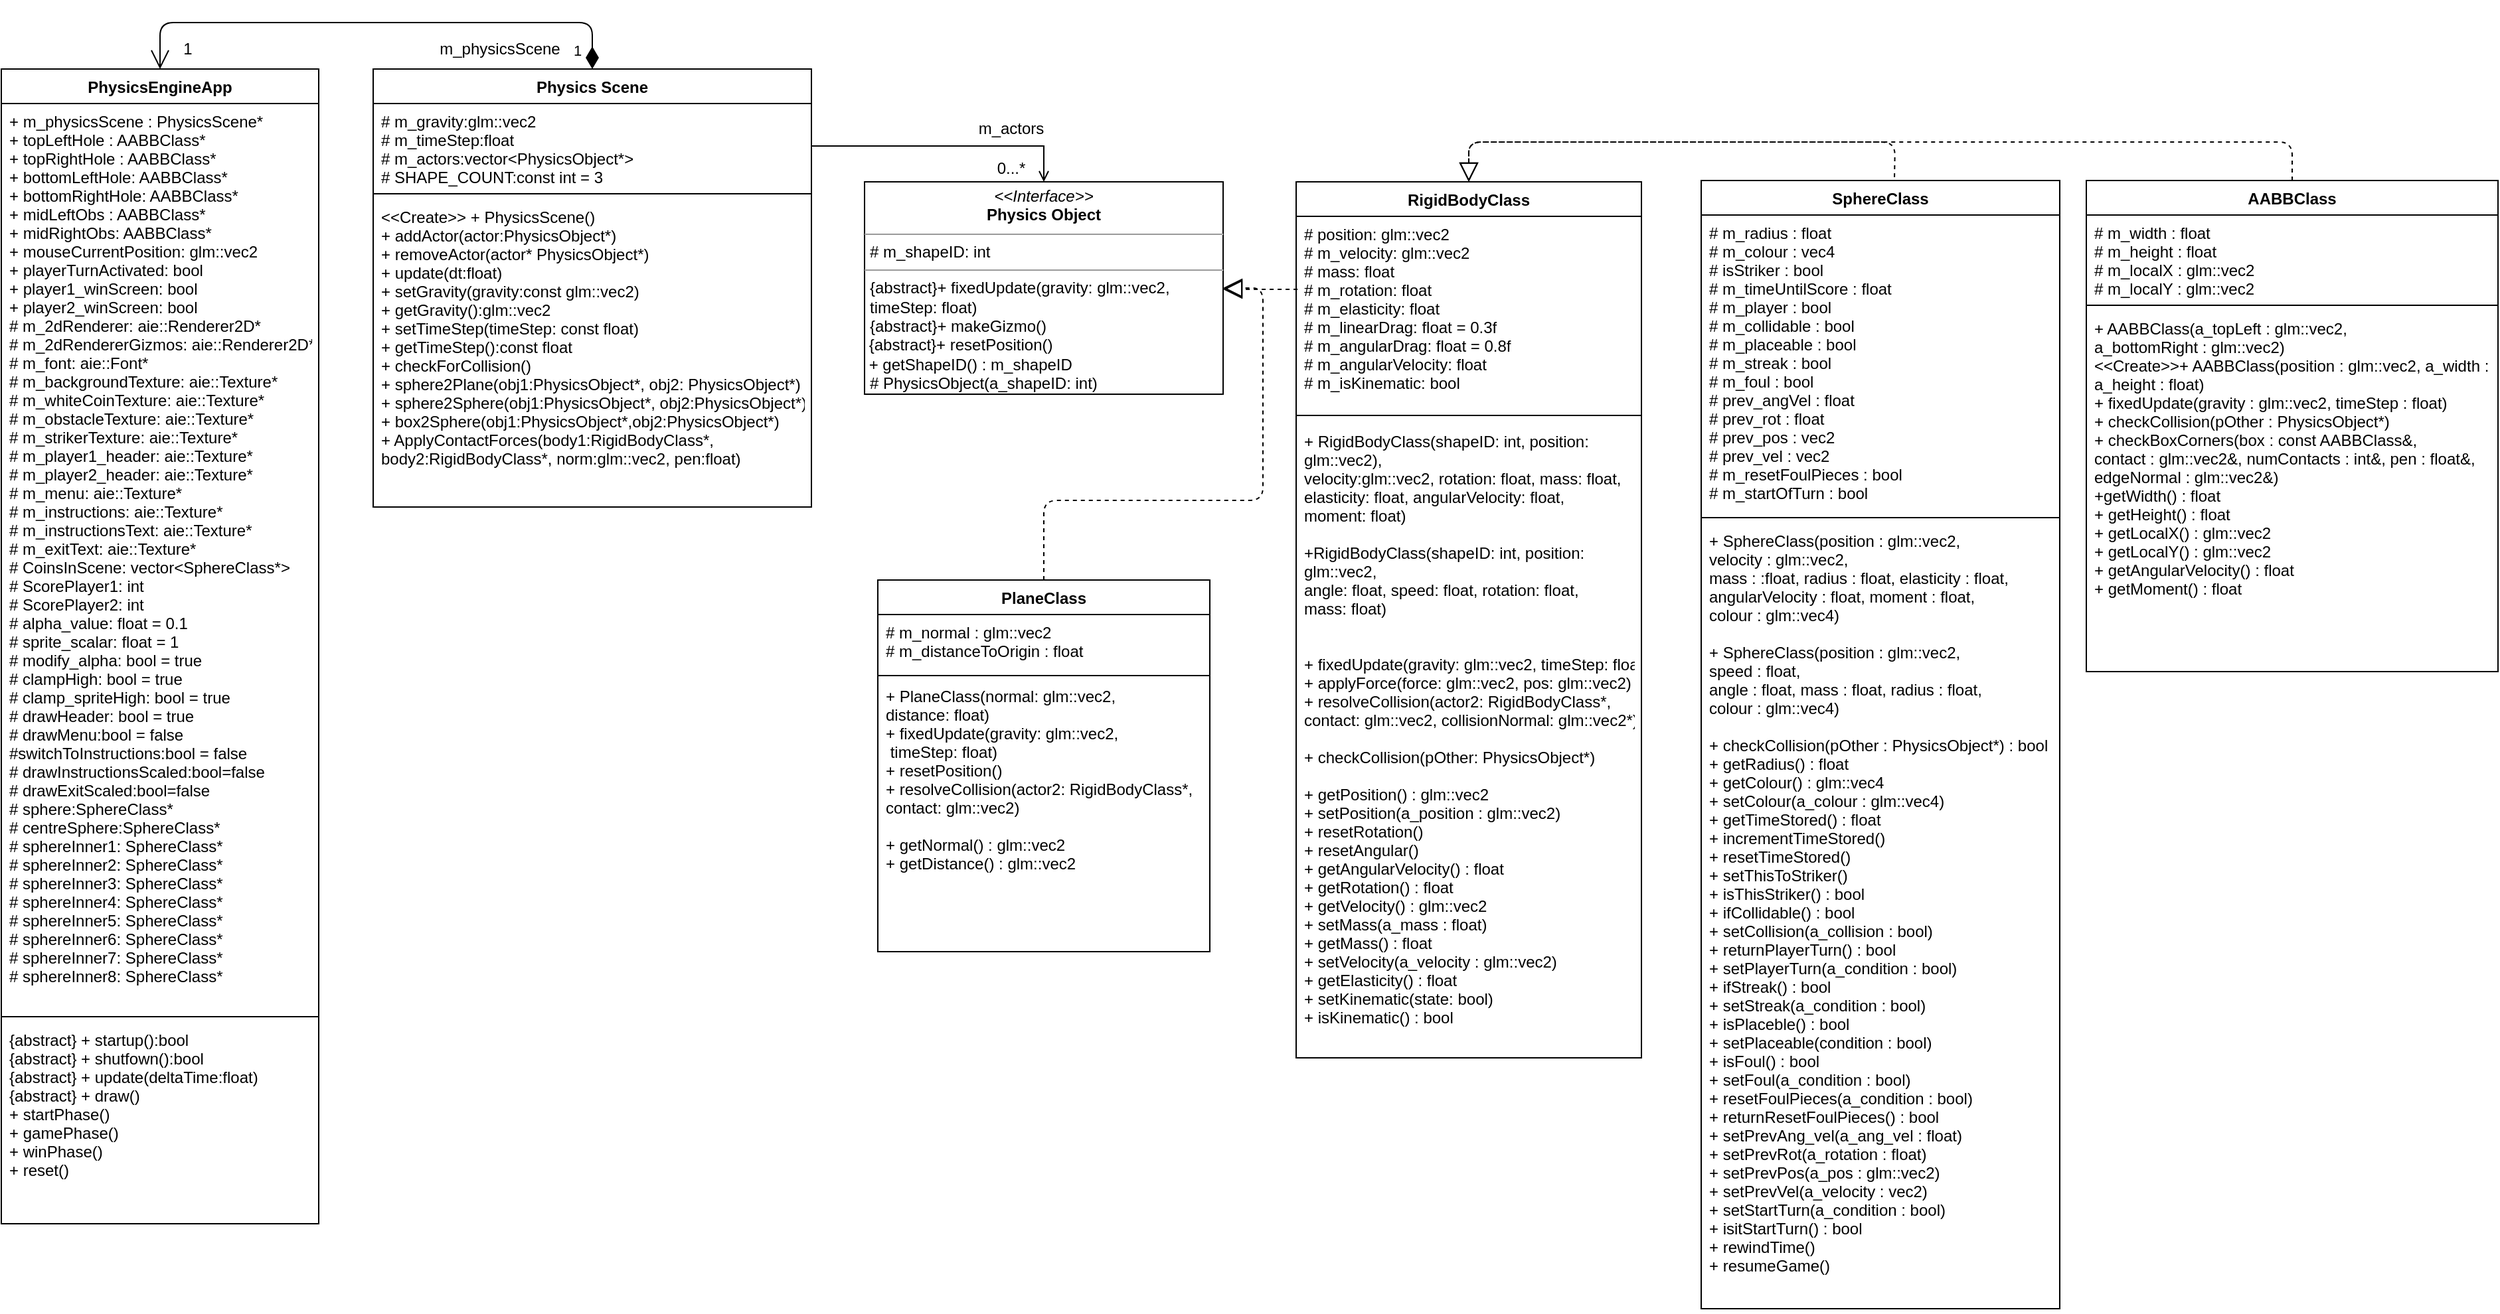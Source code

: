 <mxfile version="12.8.6" type="device"><diagram id="C5RBs43oDa-KdzZeNtuy" name="Page-1"><mxGraphModel dx="2836" dy="715" grid="1" gridSize="10" guides="1" tooltips="1" connect="1" arrows="1" fold="1" page="1" pageScale="1" pageWidth="827" pageHeight="1169" math="0" shadow="0"><root><mxCell id="WIyWlLk6GJQsqaUBKTNV-0"/><mxCell id="WIyWlLk6GJQsqaUBKTNV-1" parent="WIyWlLk6GJQsqaUBKTNV-0"/><mxCell id="z4jTuhhkNs22WmP0ODhC-8" value="&lt;p style=&quot;margin: 0px ; margin-top: 4px ; text-align: center&quot;&gt;&lt;i&gt;&amp;lt;&amp;lt;Interface&amp;gt;&amp;gt;&lt;/i&gt;&lt;br&gt;&lt;b&gt;Physics Object&lt;/b&gt;&lt;/p&gt;&lt;hr size=&quot;1&quot;&gt;&lt;p style=&quot;margin: 0px ; margin-left: 4px&quot;&gt;# m_shapeID: int&lt;br&gt;&lt;/p&gt;&lt;hr size=&quot;1&quot;&gt;&lt;p style=&quot;margin: 0px ; margin-left: 4px&quot;&gt;{abstract}+ fixedUpdate(gravity: glm::vec2,&amp;nbsp;&lt;/p&gt;&lt;p style=&quot;margin: 0px ; margin-left: 4px&quot;&gt;timeStep: float)&lt;br&gt;{abstract}+ makeGizmo()&lt;/p&gt;&amp;nbsp;{abstract}&lt;span&gt;+ resetPosition()&lt;/span&gt;&lt;br&gt;&lt;span&gt;&amp;nbsp;+ getShapeID() : m_shapeID&lt;/span&gt;&lt;br&gt;&lt;p style=&quot;margin: 0px ; margin-left: 4px&quot;&gt;# PhysicsObject(a_shapeID: int)&lt;/p&gt;" style="verticalAlign=top;align=left;overflow=fill;fontSize=12;fontFamily=Helvetica;html=1;" parent="WIyWlLk6GJQsqaUBKTNV-1" vertex="1"><mxGeometry x="-630" y="320" width="270" height="160" as="geometry"/></mxCell><mxCell id="z4jTuhhkNs22WmP0ODhC-9" value="PlaneClass" style="swimlane;fontStyle=1;align=center;verticalAlign=top;childLayout=stackLayout;horizontal=1;startSize=26;horizontalStack=0;resizeParent=1;resizeParentMax=0;resizeLast=0;collapsible=1;marginBottom=0;" parent="WIyWlLk6GJQsqaUBKTNV-1" vertex="1"><mxGeometry x="-620" y="620" width="250" height="280" as="geometry"/></mxCell><mxCell id="z4jTuhhkNs22WmP0ODhC-12" value="# m_normal : glm::vec2&#10;# m_distanceToOrigin : float" style="text;strokeColor=none;fillColor=none;align=left;verticalAlign=top;spacingLeft=4;spacingRight=4;overflow=hidden;rotatable=0;points=[[0,0.5],[1,0.5]];portConstraint=eastwest;" parent="z4jTuhhkNs22WmP0ODhC-9" vertex="1"><mxGeometry y="26" width="250" height="44" as="geometry"/></mxCell><mxCell id="z4jTuhhkNs22WmP0ODhC-11" value="" style="line;strokeWidth=1;fillColor=none;align=left;verticalAlign=middle;spacingTop=-1;spacingLeft=3;spacingRight=3;rotatable=0;labelPosition=right;points=[];portConstraint=eastwest;" parent="z4jTuhhkNs22WmP0ODhC-9" vertex="1"><mxGeometry y="70" width="250" height="4" as="geometry"/></mxCell><mxCell id="z4jTuhhkNs22WmP0ODhC-27" value="+ PlaneClass(normal: glm::vec2, &#10;distance: float)&#10;+ fixedUpdate(gravity: glm::vec2,&#10; timeStep: float)&#10;+ resetPosition()&#10;+ resolveCollision(actor2: RigidBodyClass*,&#10;contact: glm::vec2)&#10;&#10;+ getNormal() : glm::vec2&#10;+ getDistance() : glm::vec2&#10;" style="text;strokeColor=none;fillColor=none;align=left;verticalAlign=top;spacingLeft=4;spacingRight=4;overflow=hidden;rotatable=0;points=[[0,0.5],[1,0.5]];portConstraint=eastwest;" parent="z4jTuhhkNs22WmP0ODhC-9" vertex="1"><mxGeometry y="74" width="250" height="206" as="geometry"/></mxCell><mxCell id="z4jTuhhkNs22WmP0ODhC-17" value="RigidBodyClass" style="swimlane;fontStyle=1;align=center;verticalAlign=top;childLayout=stackLayout;horizontal=1;startSize=26;horizontalStack=0;resizeParent=1;resizeParentMax=0;resizeLast=0;collapsible=1;marginBottom=0;" parent="WIyWlLk6GJQsqaUBKTNV-1" vertex="1"><mxGeometry x="-305" y="320" width="260" height="660" as="geometry"><mxRectangle x="350" y="720" width="90" height="26" as="alternateBounds"/></mxGeometry></mxCell><mxCell id="z4jTuhhkNs22WmP0ODhC-10" value="# position: glm::vec2&#10;# m_velocity: glm::vec2&#10;# mass: float&#10;# m_rotation: float&#10;# m_elasticity: float&#10;# m_linearDrag: float = 0.3f&#10;# m_angularDrag: float = 0.8f&#10;# m_angularVelocity: float&#10;# m_isKinematic: bool" style="text;strokeColor=none;fillColor=none;align=left;verticalAlign=top;spacingLeft=4;spacingRight=4;overflow=hidden;rotatable=0;points=[[0,0.5],[1,0.5]];portConstraint=eastwest;" parent="z4jTuhhkNs22WmP0ODhC-17" vertex="1"><mxGeometry y="26" width="260" height="144" as="geometry"/></mxCell><mxCell id="z4jTuhhkNs22WmP0ODhC-19" value="" style="line;strokeWidth=1;fillColor=none;align=left;verticalAlign=middle;spacingTop=-1;spacingLeft=3;spacingRight=3;rotatable=0;labelPosition=right;points=[];portConstraint=eastwest;" parent="z4jTuhhkNs22WmP0ODhC-17" vertex="1"><mxGeometry y="170" width="260" height="12" as="geometry"/></mxCell><mxCell id="z4jTuhhkNs22WmP0ODhC-20" value="+ RigidBodyClass(shapeID: int, position: &#10;glm::vec2),&#10;velocity:glm::vec2, rotation: float, mass: float,&#10;elasticity: float, angularVelocity: float,&#10;moment: float)&#10;&#10;+RigidBodyClass(shapeID: int, position: &#10;glm::vec2,&#10;angle: float, speed: float, rotation: float,&#10;mass: float)&#10;&#10;&#10;+ fixedUpdate(gravity: glm::vec2, timeStep: float)&#10;+ applyForce(force: glm::vec2, pos: glm::vec2)&#10;+ resolveCollision(actor2: RigidBodyClass*, &#10;contact: glm::vec2, collisionNormal: glm::vec2*)&#10;&#10;+ checkCollision(pOther: PhysicsObject*)&#10;&#10;+ getPosition() : glm::vec2&#10;+ setPosition(a_position : glm::vec2)&#10;+ resetRotation()&#10;+ resetAngular()&#10;+ getAngularVelocity() : float&#10;+ getRotation() : float&#10;+ getVelocity() : glm::vec2&#10;+ setMass(a_mass : float)&#10;+ getMass() : float&#10;+ setVelocity(a_velocity : glm::vec2)&#10;+ getElasticity() : float&#10;+ setKinematic(state: bool)&#10;+ isKinematic() : bool&#10;" style="text;strokeColor=none;fillColor=none;align=left;verticalAlign=top;spacingLeft=4;spacingRight=4;overflow=hidden;rotatable=0;points=[[0,0.5],[1,0.5]];portConstraint=eastwest;" parent="z4jTuhhkNs22WmP0ODhC-17" vertex="1"><mxGeometry y="182" width="260" height="478" as="geometry"/></mxCell><mxCell id="z4jTuhhkNs22WmP0ODhC-34" value="SphereClass" style="swimlane;fontStyle=1;align=center;verticalAlign=top;childLayout=stackLayout;horizontal=1;startSize=26;horizontalStack=0;resizeParent=1;resizeParentMax=0;resizeLast=0;collapsible=1;marginBottom=0;" parent="WIyWlLk6GJQsqaUBKTNV-1" vertex="1"><mxGeometry y="319" width="270" height="850" as="geometry"/></mxCell><mxCell id="z4jTuhhkNs22WmP0ODhC-35" value="# m_radius : float&#10;# m_colour : vec4&#10;# isStriker : bool&#10;# m_timeUntilScore : float&#10;# m_player : bool&#10;# m_collidable : bool&#10;# m_placeable : bool&#10;# m_streak : bool&#10;# m_foul : bool&#10;# prev_angVel : float&#10;# prev_rot : float&#10;# prev_pos : vec2&#10;# prev_vel : vec2&#10;# m_resetFoulPieces : bool&#10;# m_startOfTurn : bool" style="text;strokeColor=none;fillColor=none;align=left;verticalAlign=top;spacingLeft=4;spacingRight=4;overflow=hidden;rotatable=0;points=[[0,0.5],[1,0.5]];portConstraint=eastwest;" parent="z4jTuhhkNs22WmP0ODhC-34" vertex="1"><mxGeometry y="26" width="270" height="224" as="geometry"/></mxCell><mxCell id="z4jTuhhkNs22WmP0ODhC-36" value="" style="line;strokeWidth=1;fillColor=none;align=left;verticalAlign=middle;spacingTop=-1;spacingLeft=3;spacingRight=3;rotatable=0;labelPosition=right;points=[];portConstraint=eastwest;" parent="z4jTuhhkNs22WmP0ODhC-34" vertex="1"><mxGeometry y="250" width="270" height="8" as="geometry"/></mxCell><mxCell id="z4jTuhhkNs22WmP0ODhC-37" value="+ SphereClass(position : glm::vec2,&#10;velocity : glm::vec2,&#10;mass : :float, radius : float, elasticity : float,&#10;angularVelocity : float, moment : float,&#10;colour : glm::vec4)&#10;&#10;+ SphereClass(position : glm::vec2,&#10;speed : float,&#10;angle : float, mass : float, radius : float,&#10;colour : glm::vec4)&#10;&#10;+ checkCollision(pOther : PhysicsObject*) : bool&#10;+ getRadius() : float&#10;+ getColour() : glm::vec4&#10;+ setColour(a_colour : glm::vec4)&#10;+ getTimeStored() : float&#10;+ incrementTimeStored()&#10;+ resetTimeStored()&#10;+ setThisToStriker()&#10;+ isThisStriker() : bool&#10;+ ifCollidable() : bool&#10;+ setCollision(a_collision : bool)&#10;+ returnPlayerTurn() : bool&#10;+ setPlayerTurn(a_condition : bool)&#10;+ ifStreak() : bool&#10;+ setStreak(a_condition : bool)&#10;+ isPlaceble() : bool&#10;+ setPlaceable(condition : bool)&#10;+ isFoul() : bool&#10;+ setFoul(a_condition : bool)&#10;+ resetFoulPieces(a_condition : bool)&#10;+ returnResetFoulPieces() : bool&#10;+ setPrevAng_vel(a_ang_vel : float)&#10;+ setPrevRot(a_rotation : float)&#10;+ setPrevPos(a_pos : glm::vec2)&#10;+ setPrevVel(a_velocity : vec2)&#10;+ setStartTurn(a_condition : bool)&#10;+ isitStartTurn() : bool&#10;+ rewindTime()&#10;+ resumeGame()" style="text;strokeColor=none;fillColor=none;align=left;verticalAlign=top;spacingLeft=4;spacingRight=4;overflow=hidden;rotatable=0;points=[[0,0.5],[1,0.5]];portConstraint=eastwest;" parent="z4jTuhhkNs22WmP0ODhC-34" vertex="1"><mxGeometry y="258" width="270" height="592" as="geometry"/></mxCell><mxCell id="uT6J8_9xJ6i4gHp_F57m-2" value="AABBClass" style="swimlane;fontStyle=1;align=center;verticalAlign=top;childLayout=stackLayout;horizontal=1;startSize=26;horizontalStack=0;resizeParent=1;resizeParentMax=0;resizeLast=0;collapsible=1;marginBottom=0;" parent="WIyWlLk6GJQsqaUBKTNV-1" vertex="1"><mxGeometry x="290" y="319" width="310" height="370" as="geometry"/></mxCell><mxCell id="uT6J8_9xJ6i4gHp_F57m-3" value="# m_width : float&#10;# m_height : float&#10;# m_localX : glm::vec2&#10;# m_localY : glm::vec2" style="text;strokeColor=none;fillColor=none;align=left;verticalAlign=top;spacingLeft=4;spacingRight=4;overflow=hidden;rotatable=0;points=[[0,0.5],[1,0.5]];portConstraint=eastwest;" parent="uT6J8_9xJ6i4gHp_F57m-2" vertex="1"><mxGeometry y="26" width="310" height="64" as="geometry"/></mxCell><mxCell id="uT6J8_9xJ6i4gHp_F57m-4" value="" style="line;strokeWidth=1;fillColor=none;align=left;verticalAlign=middle;spacingTop=-1;spacingLeft=3;spacingRight=3;rotatable=0;labelPosition=right;points=[];portConstraint=eastwest;" parent="uT6J8_9xJ6i4gHp_F57m-2" vertex="1"><mxGeometry y="90" width="310" height="8" as="geometry"/></mxCell><mxCell id="uT6J8_9xJ6i4gHp_F57m-5" value="+ AABBClass(a_topLeft : glm::vec2, &#10;a_bottomRight : glm::vec2)&#10;&lt;&lt;Create&gt;&gt;+ AABBClass(position : glm::vec2, a_width : float,&#10;a_height : float)&#10;+ fixedUpdate(gravity : glm::vec2, timeStep : float)&#10;+ checkCollision(pOther : PhysicsObject*)&#10;+ checkBoxCorners(box : const AABBClass&amp;, &#10;contact : glm::vec2&amp;, numContacts : int&amp;, pen : float&amp;,&#10;edgeNormal : glm::vec2&amp;)&#10;+getWidth() : float&#10;+ getHeight() : float&#10;+ getLocalX() : glm::vec2&#10;+ getLocalY() : glm::vec2&#10;+ getAngularVelocity() : float&#10;+ getMoment() : float&#10;&#10;" style="text;strokeColor=none;fillColor=none;align=left;verticalAlign=top;spacingLeft=4;spacingRight=4;overflow=hidden;rotatable=0;points=[[0,0.5],[1,0.5]];portConstraint=eastwest;" parent="uT6J8_9xJ6i4gHp_F57m-2" vertex="1"><mxGeometry y="98" width="310" height="272" as="geometry"/></mxCell><mxCell id="c5bAO_1pUN4F_K9CZBVr-1" value="PhysicsEngineApp" style="swimlane;fontStyle=1;align=center;verticalAlign=top;childLayout=stackLayout;horizontal=1;startSize=26;horizontalStack=0;resizeParent=1;resizeParentMax=0;resizeLast=0;collapsible=1;marginBottom=0;" parent="WIyWlLk6GJQsqaUBKTNV-1" vertex="1"><mxGeometry x="-1280" y="235" width="239" height="870" as="geometry"/></mxCell><mxCell id="c5bAO_1pUN4F_K9CZBVr-2" value="+ m_physicsScene : PhysicsScene*&#10;+ topLeftHole : AABBClass*&#10;+ topRightHole : AABBClass*&#10;+ bottomLeftHole: AABBClass*&#10;+ bottomRightHole: AABBClass*&#10;+ midLeftObs : AABBClass*&#10;+ midRightObs: AABBClass*&#10;+ mouseCurrentPosition: glm::vec2&#10;+ playerTurnActivated: bool&#10;+ player1_winScreen: bool&#10;+ player2_winScreen: bool&#10;# m_2dRenderer: aie::Renderer2D*&#10;# m_2dRendererGizmos: aie::Renderer2D*&#10;# m_font: aie::Font*&#10;# m_backgroundTexture: aie::Texture*&#10;# m_whiteCoinTexture: aie::Texture*&#10;# m_obstacleTexture: aie::Texture*&#10;# m_strikerTexture: aie::Texture*&#10;# m_player1_header: aie::Texture*&#10;# m_player2_header: aie::Texture*&#10;# m_menu: aie::Texture*&#10;# m_instructions: aie::Texture*&#10;# m_instructionsText: aie::Texture*&#10;# m_exitText: aie::Texture*&#10;# CoinsInScene: vector&lt;SphereClass*&gt;&#10;# ScorePlayer1: int&#10;# ScorePlayer2: int&#10;# alpha_value: float = 0.1&#10;# sprite_scalar: float = 1&#10;# modify_alpha: bool = true&#10;# clampHigh: bool = true&#10;# clamp_spriteHigh: bool = true&#10;# drawHeader: bool = true&#10;# drawMenu:bool = false&#10;#switchToInstructions:bool = false&#10;# drawInstructionsScaled:bool=false&#10;# drawExitScaled:bool=false&#10;# sphere:SphereClass*&#10;# centreSphere:SphereClass*&#10;# sphereInner1: SphereClass*&#10;# sphereInner2: SphereClass*&#10;# sphereInner3: SphereClass*&#10;# sphereInner4: SphereClass*&#10;# sphereInner5: SphereClass*&#10;# sphereInner6: SphereClass*&#10;# sphereInner7: SphereClass*&#10;# sphereInner8: SphereClass*&#10;&#10;&#10;&#10;" style="text;strokeColor=none;fillColor=none;align=left;verticalAlign=top;spacingLeft=4;spacingRight=4;overflow=hidden;rotatable=0;points=[[0,0.5],[1,0.5]];portConstraint=eastwest;fontStyle=0;labelBackgroundColor=#ffffff;" parent="c5bAO_1pUN4F_K9CZBVr-1" vertex="1"><mxGeometry y="26" width="239" height="684" as="geometry"/></mxCell><mxCell id="c5bAO_1pUN4F_K9CZBVr-3" value="" style="line;strokeWidth=1;fillColor=none;align=left;verticalAlign=middle;spacingTop=-1;spacingLeft=3;spacingRight=3;rotatable=0;labelPosition=right;points=[];portConstraint=eastwest;" parent="c5bAO_1pUN4F_K9CZBVr-1" vertex="1"><mxGeometry y="710" width="239" height="8" as="geometry"/></mxCell><mxCell id="c5bAO_1pUN4F_K9CZBVr-4" value="{abstract} + startup():bool&#10;{abstract} + shutfown():bool&#10;{abstract} + update(deltaTime:float)&#10;{abstract} + draw()&#10;+ startPhase()&#10;+ gamePhase()&#10;+ winPhase()&#10;+ reset()" style="text;strokeColor=none;fillColor=none;align=left;verticalAlign=top;spacingLeft=4;spacingRight=4;overflow=hidden;rotatable=0;points=[[0,0.5],[1,0.5]];portConstraint=eastwest;" parent="c5bAO_1pUN4F_K9CZBVr-1" vertex="1"><mxGeometry y="718" width="239" height="152" as="geometry"/></mxCell><mxCell id="c5bAO_1pUN4F_K9CZBVr-19" style="edgeStyle=orthogonalEdgeStyle;rounded=0;orthogonalLoop=1;jettySize=auto;html=1;endArrow=open;endFill=0;exitX=1;exitY=0.5;exitDx=0;exitDy=0;entryX=0.5;entryY=0;entryDx=0;entryDy=0;" parent="WIyWlLk6GJQsqaUBKTNV-1" source="c5bAO_1pUN4F_K9CZBVr-8" target="z4jTuhhkNs22WmP0ODhC-8" edge="1"><mxGeometry relative="1" as="geometry"/></mxCell><mxCell id="c5bAO_1pUN4F_K9CZBVr-7" value="Physics Scene" style="swimlane;fontStyle=1;align=center;verticalAlign=top;childLayout=stackLayout;horizontal=1;startSize=26;horizontalStack=0;resizeParent=1;resizeParentMax=0;resizeLast=0;collapsible=1;marginBottom=0;" parent="WIyWlLk6GJQsqaUBKTNV-1" vertex="1"><mxGeometry x="-1000" y="235" width="330" height="330" as="geometry"/></mxCell><mxCell id="c5bAO_1pUN4F_K9CZBVr-8" value="# m_gravity:glm::vec2&#10;# m_timeStep:float&#10;# m_actors:vector&lt;PhysicsObject*&gt;&#10;# SHAPE_COUNT:const int = 3" style="text;strokeColor=none;fillColor=none;align=left;verticalAlign=top;spacingLeft=4;spacingRight=4;overflow=hidden;rotatable=0;points=[[0,0.5],[1,0.5]];portConstraint=eastwest;" parent="c5bAO_1pUN4F_K9CZBVr-7" vertex="1"><mxGeometry y="26" width="330" height="64" as="geometry"/></mxCell><mxCell id="c5bAO_1pUN4F_K9CZBVr-9" value="" style="line;strokeWidth=1;fillColor=none;align=left;verticalAlign=middle;spacingTop=-1;spacingLeft=3;spacingRight=3;rotatable=0;labelPosition=right;points=[];portConstraint=eastwest;" parent="c5bAO_1pUN4F_K9CZBVr-7" vertex="1"><mxGeometry y="90" width="330" height="8" as="geometry"/></mxCell><mxCell id="c5bAO_1pUN4F_K9CZBVr-10" value="&lt;&lt;Create&gt;&gt; + PhysicsScene()&#10;+ addActor(actor:PhysicsObject*)&#10;+ removeActor(actor* PhysicsObject*)&#10;+ update(dt:float)&#10;+ setGravity(gravity:const glm::vec2)&#10;+ getGravity():glm::vec2&#10;+ setTimeStep(timeStep: const float)&#10;+ getTimeStep():const float&#10;+ checkForCollision()&#10;+ sphere2Plane(obj1:PhysicsObject*, obj2: PhysicsObject*)&#10;+ sphere2Sphere(obj1:PhysicsObject*, obj2:PhysicsObject*)&#10;+ box2Sphere(obj1:PhysicsObject*,obj2:PhysicsObject*)&#10;+ ApplyContactForces(body1:RigidBodyClass*, &#10;body2:RigidBodyClass*, norm:glm::vec2, pen:float)&#10; " style="text;strokeColor=none;fillColor=none;align=left;verticalAlign=top;spacingLeft=4;spacingRight=4;overflow=hidden;rotatable=0;points=[[0,0.5],[1,0.5]];portConstraint=eastwest;fontStyle=0" parent="c5bAO_1pUN4F_K9CZBVr-7" vertex="1"><mxGeometry y="98" width="330" height="232" as="geometry"/></mxCell><mxCell id="c5bAO_1pUN4F_K9CZBVr-12" value="1" style="endArrow=open;html=1;endSize=12;startArrow=diamondThin;startSize=14;startFill=1;edgeStyle=orthogonalEdgeStyle;align=left;verticalAlign=bottom;exitX=0.5;exitY=0;exitDx=0;exitDy=0;entryX=0.5;entryY=0;entryDx=0;entryDy=0;" parent="WIyWlLk6GJQsqaUBKTNV-1" source="c5bAO_1pUN4F_K9CZBVr-7" target="c5bAO_1pUN4F_K9CZBVr-1" edge="1"><mxGeometry x="-0.747" y="30" relative="1" as="geometry"><mxPoint x="-444" y="-551" as="sourcePoint"/><mxPoint x="-284" y="-551" as="targetPoint"/><Array as="points"><mxPoint x="-835" y="200"/><mxPoint x="-1160" y="200"/></Array><mxPoint x="-1" as="offset"/></mxGeometry></mxCell><mxCell id="c5bAO_1pUN4F_K9CZBVr-15" value="" style="endArrow=block;dashed=1;endFill=0;endSize=12;html=1;entryX=1;entryY=0.5;entryDx=0;entryDy=0;exitX=0.5;exitY=0;exitDx=0;exitDy=0;" parent="WIyWlLk6GJQsqaUBKTNV-1" source="z4jTuhhkNs22WmP0ODhC-9" target="z4jTuhhkNs22WmP0ODhC-8" edge="1"><mxGeometry width="160" relative="1" as="geometry"><mxPoint x="-420" y="550" as="sourcePoint"/><mxPoint x="-40" y="590" as="targetPoint"/><Array as="points"><mxPoint x="-495" y="560"/><mxPoint x="-330" y="560"/><mxPoint x="-330" y="400"/></Array></mxGeometry></mxCell><mxCell id="c5bAO_1pUN4F_K9CZBVr-16" value="" style="endArrow=block;dashed=1;endFill=0;endSize=12;html=1;exitX=0.004;exitY=0.382;exitDx=0;exitDy=0;exitPerimeter=0;" parent="WIyWlLk6GJQsqaUBKTNV-1" source="z4jTuhhkNs22WmP0ODhC-10" edge="1"><mxGeometry width="160" relative="1" as="geometry"><mxPoint x="-200" y="590" as="sourcePoint"/><mxPoint x="-360" y="401" as="targetPoint"/></mxGeometry></mxCell><mxCell id="c5bAO_1pUN4F_K9CZBVr-17" value="m_physicsScene" style="text;html=1;align=center;verticalAlign=middle;resizable=0;points=[];autosize=1;" parent="WIyWlLk6GJQsqaUBKTNV-1" vertex="1"><mxGeometry x="-960" y="210" width="110" height="20" as="geometry"/></mxCell><mxCell id="c5bAO_1pUN4F_K9CZBVr-18" value="1" style="text;html=1;align=center;verticalAlign=middle;resizable=0;points=[];autosize=1;" parent="WIyWlLk6GJQsqaUBKTNV-1" vertex="1"><mxGeometry x="-1150" y="210" width="20" height="20" as="geometry"/></mxCell><mxCell id="c5bAO_1pUN4F_K9CZBVr-20" value="0...*" style="text;html=1;align=center;verticalAlign=middle;resizable=0;points=[];autosize=1;" parent="WIyWlLk6GJQsqaUBKTNV-1" vertex="1"><mxGeometry x="-540" y="300" width="40" height="20" as="geometry"/></mxCell><mxCell id="c5bAO_1pUN4F_K9CZBVr-21" value="m_actors" style="text;html=1;align=center;verticalAlign=middle;resizable=0;points=[];autosize=1;" parent="WIyWlLk6GJQsqaUBKTNV-1" vertex="1"><mxGeometry x="-550" y="270" width="60" height="20" as="geometry"/></mxCell><mxCell id="c5bAO_1pUN4F_K9CZBVr-22" value="" style="endArrow=block;dashed=1;endFill=0;endSize=12;html=1;exitX=0.539;exitY=-0.003;exitDx=0;exitDy=0;exitPerimeter=0;entryX=0.5;entryY=0;entryDx=0;entryDy=0;" parent="WIyWlLk6GJQsqaUBKTNV-1" source="z4jTuhhkNs22WmP0ODhC-34" target="z4jTuhhkNs22WmP0ODhC-17" edge="1"><mxGeometry width="160" relative="1" as="geometry"><mxPoint x="-220" y="590" as="sourcePoint"/><mxPoint x="-60" y="590" as="targetPoint"/><Array as="points"><mxPoint x="146" y="290"/><mxPoint x="-175" y="290"/></Array></mxGeometry></mxCell><mxCell id="c5bAO_1pUN4F_K9CZBVr-23" value="" style="endArrow=block;dashed=1;endFill=0;endSize=12;html=1;exitX=0.5;exitY=0;exitDx=0;exitDy=0;entryX=0.5;entryY=0;entryDx=0;entryDy=0;" parent="WIyWlLk6GJQsqaUBKTNV-1" source="uT6J8_9xJ6i4gHp_F57m-2" target="z4jTuhhkNs22WmP0ODhC-17" edge="1"><mxGeometry width="160" relative="1" as="geometry"><mxPoint x="-220" y="590" as="sourcePoint"/><mxPoint x="-170" y="319" as="targetPoint"/><Array as="points"><mxPoint x="445" y="290"/><mxPoint x="-175" y="290"/></Array></mxGeometry></mxCell></root></mxGraphModel></diagram></mxfile>